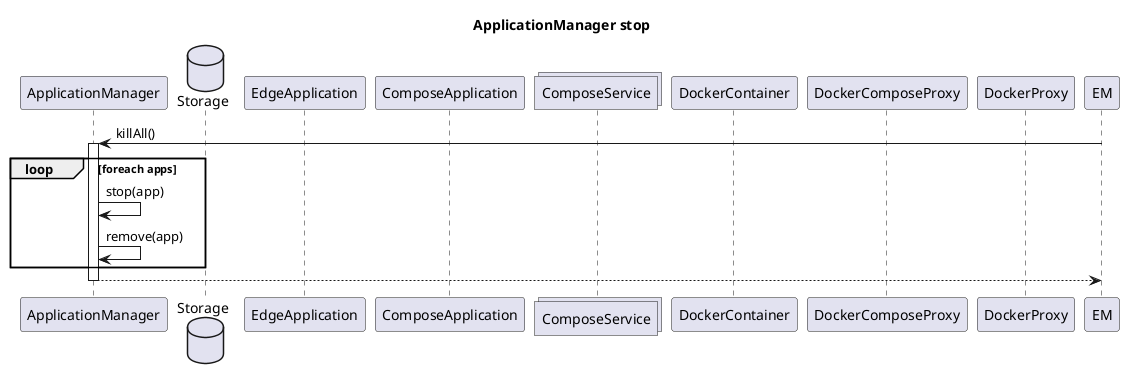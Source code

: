 @startuml
title "ApplicationManager stop"

participant ApplicationManager as AM
database Storage as Stor
participant EdgeApplication as EApp
participant ComposeApplication as CA
collections ComposeService as CS
participant DockerContainer as DCont
participant DockerComposeProxy as DComp
participant DockerProxy as D

!startsub killAll
EM->AM ++: killAll()
loop foreach apps
AM->AM: stop(app)
AM->AM: remove(app)
end
AM-->EM --:
!endsub
@end

@enduml
